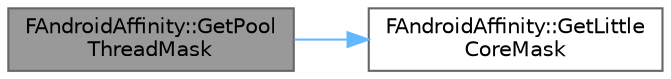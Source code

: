 digraph "FAndroidAffinity::GetPoolThreadMask"
{
 // INTERACTIVE_SVG=YES
 // LATEX_PDF_SIZE
  bgcolor="transparent";
  edge [fontname=Helvetica,fontsize=10,labelfontname=Helvetica,labelfontsize=10];
  node [fontname=Helvetica,fontsize=10,shape=box,height=0.2,width=0.4];
  rankdir="LR";
  Node1 [id="Node000001",label="FAndroidAffinity::GetPool\lThreadMask",height=0.2,width=0.4,color="gray40", fillcolor="grey60", style="filled", fontcolor="black",tooltip=" "];
  Node1 -> Node2 [id="edge1_Node000001_Node000002",color="steelblue1",style="solid",tooltip=" "];
  Node2 [id="Node000002",label="FAndroidAffinity::GetLittle\lCoreMask",height=0.2,width=0.4,color="grey40", fillcolor="white", style="filled",URL="$d2/d0f/classFAndroidAffinity.html#aae84a6ea3f63b732ef5e37991eb43cc7",tooltip=" "];
}
